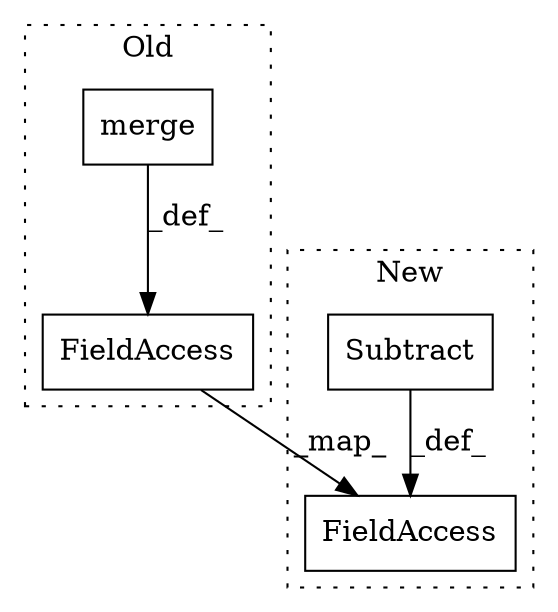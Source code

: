 digraph G {
subgraph cluster0 {
1 [label="merge" a="32" s="3394,3450" l="6,1" shape="box"];
4 [label="FieldAccess" a="22" s="3704" l="11" shape="box"];
label = "Old";
style="dotted";
}
subgraph cluster1 {
2 [label="Subtract" a="32" s="3424,3454" l="9,1" shape="box"];
3 [label="FieldAccess" a="22" s="3708" l="11" shape="box"];
label = "New";
style="dotted";
}
1 -> 4 [label="_def_"];
2 -> 3 [label="_def_"];
4 -> 3 [label="_map_"];
}